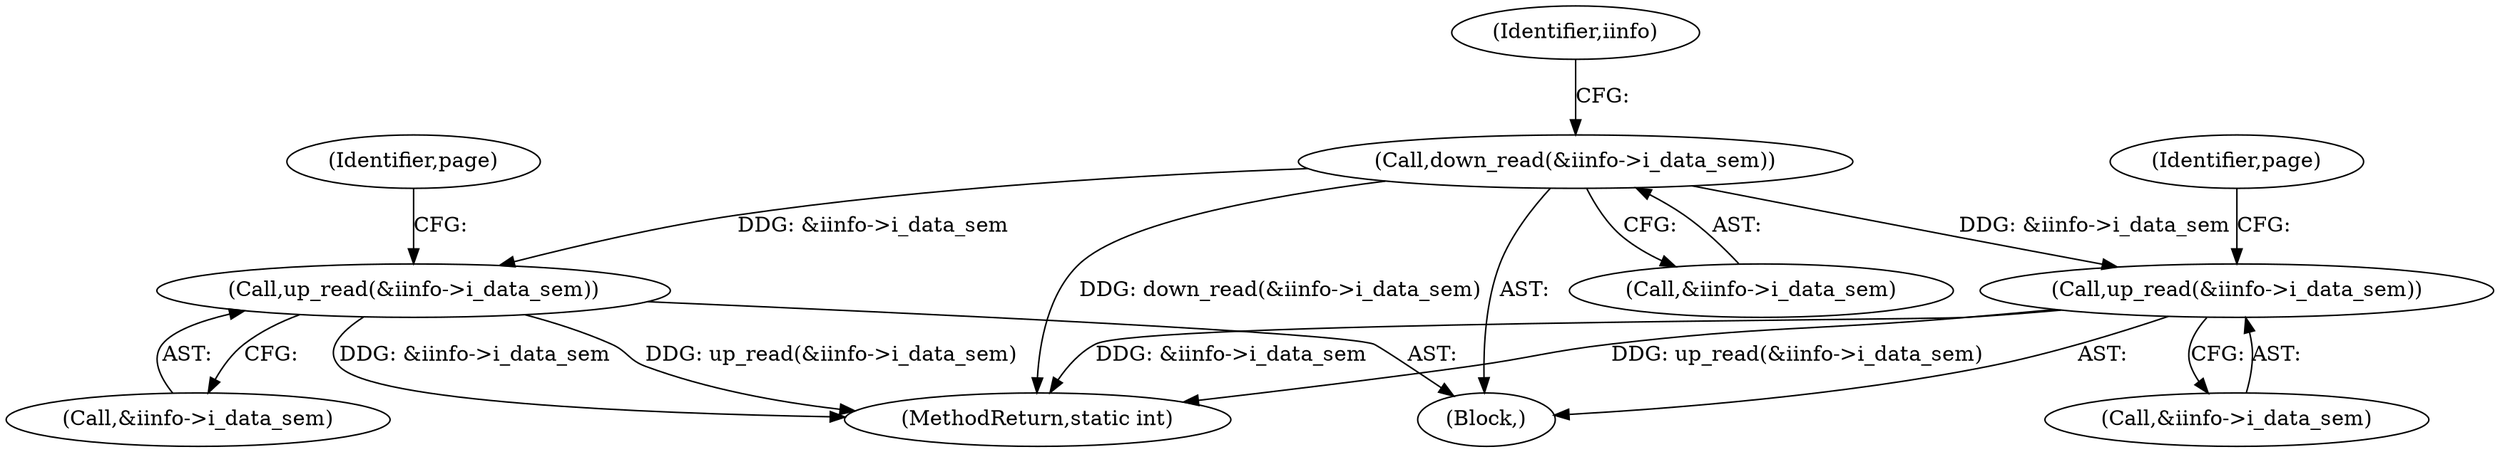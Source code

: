 digraph "0_linux_0e5cc9a40ada6046e6bc3bdfcd0c0d7e4b706b14_2@API" {
"1000151" [label="(Call,down_read(&iinfo->i_data_sem))"];
"1000214" [label="(Call,up_read(&iinfo->i_data_sem))"];
"1000228" [label="(Call,up_read(&iinfo->i_data_sem))"];
"1000152" [label="(Call,&iinfo->i_data_sem)"];
"1000104" [label="(Block,)"];
"1000214" [label="(Call,up_read(&iinfo->i_data_sem))"];
"1000234" [label="(Identifier,page)"];
"1000228" [label="(Call,up_read(&iinfo->i_data_sem))"];
"1000151" [label="(Call,down_read(&iinfo->i_data_sem))"];
"1000242" [label="(MethodReturn,static int)"];
"1000220" [label="(Identifier,page)"];
"1000159" [label="(Identifier,iinfo)"];
"1000215" [label="(Call,&iinfo->i_data_sem)"];
"1000229" [label="(Call,&iinfo->i_data_sem)"];
"1000151" -> "1000104"  [label="AST: "];
"1000151" -> "1000152"  [label="CFG: "];
"1000152" -> "1000151"  [label="AST: "];
"1000159" -> "1000151"  [label="CFG: "];
"1000151" -> "1000242"  [label="DDG: down_read(&iinfo->i_data_sem)"];
"1000151" -> "1000214"  [label="DDG: &iinfo->i_data_sem"];
"1000151" -> "1000228"  [label="DDG: &iinfo->i_data_sem"];
"1000214" -> "1000104"  [label="AST: "];
"1000214" -> "1000215"  [label="CFG: "];
"1000215" -> "1000214"  [label="AST: "];
"1000220" -> "1000214"  [label="CFG: "];
"1000214" -> "1000242"  [label="DDG: &iinfo->i_data_sem"];
"1000214" -> "1000242"  [label="DDG: up_read(&iinfo->i_data_sem)"];
"1000228" -> "1000104"  [label="AST: "];
"1000228" -> "1000229"  [label="CFG: "];
"1000229" -> "1000228"  [label="AST: "];
"1000234" -> "1000228"  [label="CFG: "];
"1000228" -> "1000242"  [label="DDG: up_read(&iinfo->i_data_sem)"];
"1000228" -> "1000242"  [label="DDG: &iinfo->i_data_sem"];
}
